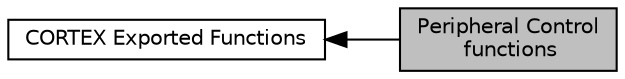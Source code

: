 digraph "Peripheral Control functions"
{
  edge [fontname="Helvetica",fontsize="10",labelfontname="Helvetica",labelfontsize="10"];
  node [fontname="Helvetica",fontsize="10",shape=box];
  rankdir=LR;
  Node2 [label="CORTEX Exported Functions",height=0.2,width=0.4,color="black", fillcolor="white", style="filled",URL="$group___c_o_r_t_e_x___exported___functions.html",tooltip=" "];
  Node1 [label="Peripheral Control\l functions",height=0.2,width=0.4,color="black", fillcolor="grey75", style="filled", fontcolor="black",tooltip="Cortex control functions."];
  Node2->Node1 [shape=plaintext, dir="back", style="solid"];
}
